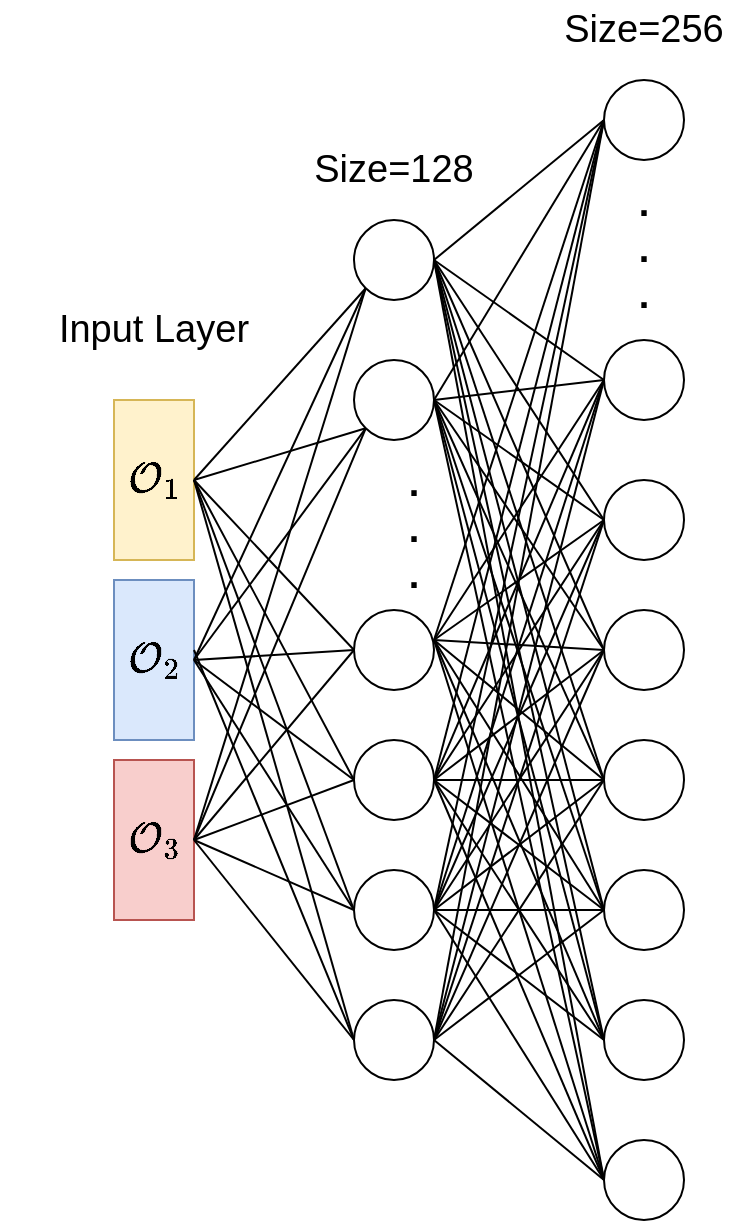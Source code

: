 <mxfile version="17.4.1" type="github">
  <diagram id="-Sexu2maYcwtLFaurk-1" name="Page-1">
    <mxGraphModel dx="1422" dy="1941" grid="1" gridSize="10" guides="1" tooltips="1" connect="1" arrows="1" fold="1" page="1" pageScale="1" pageWidth="827" pageHeight="1169" math="1" shadow="0">
      <root>
        <mxCell id="0" />
        <mxCell id="1" parent="0" />
        <mxCell id="4HOJ1W6OORdBetc6F2B2-1" value="" style="rounded=0;whiteSpace=wrap;html=1;fillColor=#fff2cc;strokeColor=#d6b656;" vertex="1" parent="1">
          <mxGeometry x="160" y="160" width="40" height="80" as="geometry" />
        </mxCell>
        <mxCell id="4HOJ1W6OORdBetc6F2B2-2" value="" style="rounded=0;whiteSpace=wrap;html=1;fillColor=#dae8fc;strokeColor=#6c8ebf;" vertex="1" parent="1">
          <mxGeometry x="160" y="250" width="40" height="80" as="geometry" />
        </mxCell>
        <mxCell id="4HOJ1W6OORdBetc6F2B2-3" value="" style="rounded=0;whiteSpace=wrap;html=1;fillColor=#f8cecc;strokeColor=#b85450;" vertex="1" parent="1">
          <mxGeometry x="160" y="340" width="40" height="80" as="geometry" />
        </mxCell>
        <mxCell id="4HOJ1W6OORdBetc6F2B2-4" value="&lt;font style=&quot;font-size: 18px&quot;&gt;$$\mathcal{O}_1$$&lt;/font&gt;" style="text;html=1;strokeColor=none;fillColor=none;align=center;verticalAlign=middle;whiteSpace=wrap;rounded=0;" vertex="1" parent="1">
          <mxGeometry x="150" y="185" width="60" height="30" as="geometry" />
        </mxCell>
        <mxCell id="4HOJ1W6OORdBetc6F2B2-5" value="&lt;font style=&quot;font-size: 18px&quot;&gt;$$\mathcal{O}_2$$&lt;/font&gt;" style="text;html=1;strokeColor=none;fillColor=none;align=center;verticalAlign=middle;whiteSpace=wrap;rounded=0;" vertex="1" parent="1">
          <mxGeometry x="150" y="275" width="60" height="30" as="geometry" />
        </mxCell>
        <mxCell id="4HOJ1W6OORdBetc6F2B2-6" value="&lt;font style=&quot;font-size: 18px&quot;&gt;$$\mathcal{O}_3$$&lt;/font&gt;" style="text;html=1;strokeColor=none;fillColor=none;align=center;verticalAlign=middle;whiteSpace=wrap;rounded=0;" vertex="1" parent="1">
          <mxGeometry x="150" y="365" width="60" height="30" as="geometry" />
        </mxCell>
        <mxCell id="4HOJ1W6OORdBetc6F2B2-7" value="" style="ellipse;whiteSpace=wrap;html=1;aspect=fixed;fontSize=18;" vertex="1" parent="1">
          <mxGeometry x="280" y="460" width="40" height="40" as="geometry" />
        </mxCell>
        <mxCell id="4HOJ1W6OORdBetc6F2B2-10" value="" style="ellipse;whiteSpace=wrap;html=1;aspect=fixed;fontSize=18;" vertex="1" parent="1">
          <mxGeometry x="280" y="265" width="40" height="40" as="geometry" />
        </mxCell>
        <mxCell id="4HOJ1W6OORdBetc6F2B2-11" value="" style="ellipse;whiteSpace=wrap;html=1;aspect=fixed;fontSize=18;" vertex="1" parent="1">
          <mxGeometry x="280" y="140" width="40" height="40" as="geometry" />
        </mxCell>
        <mxCell id="4HOJ1W6OORdBetc6F2B2-12" value="" style="ellipse;whiteSpace=wrap;html=1;aspect=fixed;fontSize=18;" vertex="1" parent="1">
          <mxGeometry x="280" y="330" width="40" height="40" as="geometry" />
        </mxCell>
        <mxCell id="4HOJ1W6OORdBetc6F2B2-13" value="" style="ellipse;whiteSpace=wrap;html=1;aspect=fixed;fontSize=18;" vertex="1" parent="1">
          <mxGeometry x="280" y="395" width="40" height="40" as="geometry" />
        </mxCell>
        <mxCell id="4HOJ1W6OORdBetc6F2B2-15" value="&lt;div&gt;&lt;b&gt;.&lt;/b&gt;&lt;/div&gt;&lt;div&gt;&lt;b&gt;.&lt;/b&gt;&lt;/div&gt;&lt;div&gt;&lt;b&gt;.&lt;br&gt;&lt;/b&gt;&lt;/div&gt;" style="text;html=1;strokeColor=none;fillColor=none;align=center;verticalAlign=middle;whiteSpace=wrap;rounded=0;fontSize=19;" vertex="1" parent="1">
          <mxGeometry x="395" y="70" width="60" height="30" as="geometry" />
        </mxCell>
        <mxCell id="4HOJ1W6OORdBetc6F2B2-19" value="" style="ellipse;whiteSpace=wrap;html=1;aspect=fixed;fontSize=18;" vertex="1" parent="1">
          <mxGeometry x="280" y="70" width="40" height="40" as="geometry" />
        </mxCell>
        <mxCell id="4HOJ1W6OORdBetc6F2B2-21" value="" style="endArrow=none;html=1;rounded=0;fontSize=19;entryX=0;entryY=1;entryDx=0;entryDy=0;" edge="1" parent="1" target="4HOJ1W6OORdBetc6F2B2-19">
          <mxGeometry width="50" height="50" relative="1" as="geometry">
            <mxPoint x="200" y="200" as="sourcePoint" />
            <mxPoint x="250" y="150" as="targetPoint" />
          </mxGeometry>
        </mxCell>
        <mxCell id="4HOJ1W6OORdBetc6F2B2-22" value="" style="endArrow=none;html=1;rounded=0;fontSize=19;entryX=0;entryY=1;entryDx=0;entryDy=0;" edge="1" parent="1" target="4HOJ1W6OORdBetc6F2B2-11">
          <mxGeometry width="50" height="50" relative="1" as="geometry">
            <mxPoint x="200" y="200" as="sourcePoint" />
            <mxPoint x="250" y="150" as="targetPoint" />
          </mxGeometry>
        </mxCell>
        <mxCell id="4HOJ1W6OORdBetc6F2B2-23" value="" style="endArrow=none;html=1;rounded=0;fontSize=19;entryX=0;entryY=0.5;entryDx=0;entryDy=0;" edge="1" parent="1" target="4HOJ1W6OORdBetc6F2B2-10">
          <mxGeometry width="50" height="50" relative="1" as="geometry">
            <mxPoint x="200" y="200" as="sourcePoint" />
            <mxPoint x="250" y="150" as="targetPoint" />
          </mxGeometry>
        </mxCell>
        <mxCell id="4HOJ1W6OORdBetc6F2B2-25" value="" style="endArrow=none;html=1;rounded=0;fontSize=19;entryX=0;entryY=0.5;entryDx=0;entryDy=0;" edge="1" parent="1" target="4HOJ1W6OORdBetc6F2B2-12">
          <mxGeometry width="50" height="50" relative="1" as="geometry">
            <mxPoint x="200" y="200" as="sourcePoint" />
            <mxPoint x="250" y="150" as="targetPoint" />
          </mxGeometry>
        </mxCell>
        <mxCell id="4HOJ1W6OORdBetc6F2B2-26" value="" style="endArrow=none;html=1;rounded=0;fontSize=19;entryX=0;entryY=0.5;entryDx=0;entryDy=0;" edge="1" parent="1" target="4HOJ1W6OORdBetc6F2B2-13">
          <mxGeometry width="50" height="50" relative="1" as="geometry">
            <mxPoint x="200" y="200" as="sourcePoint" />
            <mxPoint x="250" y="150" as="targetPoint" />
          </mxGeometry>
        </mxCell>
        <mxCell id="4HOJ1W6OORdBetc6F2B2-28" value="" style="endArrow=none;html=1;rounded=0;fontSize=19;entryX=0;entryY=0.5;entryDx=0;entryDy=0;" edge="1" parent="1" target="4HOJ1W6OORdBetc6F2B2-7">
          <mxGeometry width="50" height="50" relative="1" as="geometry">
            <mxPoint x="200" y="200" as="sourcePoint" />
            <mxPoint x="250" y="150" as="targetPoint" />
          </mxGeometry>
        </mxCell>
        <mxCell id="4HOJ1W6OORdBetc6F2B2-29" value="" style="endArrow=none;html=1;rounded=0;fontSize=19;entryX=0;entryY=1;entryDx=0;entryDy=0;" edge="1" parent="1" target="4HOJ1W6OORdBetc6F2B2-19">
          <mxGeometry width="50" height="50" relative="1" as="geometry">
            <mxPoint x="200" y="290" as="sourcePoint" />
            <mxPoint x="250" y="240" as="targetPoint" />
          </mxGeometry>
        </mxCell>
        <mxCell id="4HOJ1W6OORdBetc6F2B2-30" value="" style="endArrow=none;html=1;rounded=0;fontSize=19;entryX=0;entryY=1;entryDx=0;entryDy=0;" edge="1" parent="1" target="4HOJ1W6OORdBetc6F2B2-11">
          <mxGeometry width="50" height="50" relative="1" as="geometry">
            <mxPoint x="200" y="290" as="sourcePoint" />
            <mxPoint x="250" y="240" as="targetPoint" />
          </mxGeometry>
        </mxCell>
        <mxCell id="4HOJ1W6OORdBetc6F2B2-31" value="" style="endArrow=none;html=1;rounded=0;fontSize=19;entryX=0;entryY=0.5;entryDx=0;entryDy=0;" edge="1" parent="1" target="4HOJ1W6OORdBetc6F2B2-10">
          <mxGeometry width="50" height="50" relative="1" as="geometry">
            <mxPoint x="200" y="290" as="sourcePoint" />
            <mxPoint x="250" y="240" as="targetPoint" />
          </mxGeometry>
        </mxCell>
        <mxCell id="4HOJ1W6OORdBetc6F2B2-32" value="" style="endArrow=none;html=1;rounded=0;fontSize=19;entryX=0;entryY=0.5;entryDx=0;entryDy=0;" edge="1" parent="1" target="4HOJ1W6OORdBetc6F2B2-12">
          <mxGeometry width="50" height="50" relative="1" as="geometry">
            <mxPoint x="200" y="290" as="sourcePoint" />
            <mxPoint x="250" y="240" as="targetPoint" />
          </mxGeometry>
        </mxCell>
        <mxCell id="4HOJ1W6OORdBetc6F2B2-33" value="" style="endArrow=none;html=1;rounded=0;fontSize=19;entryX=0;entryY=0.5;entryDx=0;entryDy=0;" edge="1" parent="1" target="4HOJ1W6OORdBetc6F2B2-13">
          <mxGeometry width="50" height="50" relative="1" as="geometry">
            <mxPoint x="200" y="290" as="sourcePoint" />
            <mxPoint x="250" y="240" as="targetPoint" />
          </mxGeometry>
        </mxCell>
        <mxCell id="4HOJ1W6OORdBetc6F2B2-34" value="" style="endArrow=none;html=1;rounded=0;fontSize=19;entryX=0;entryY=0.5;entryDx=0;entryDy=0;" edge="1" parent="1" target="4HOJ1W6OORdBetc6F2B2-7">
          <mxGeometry width="50" height="50" relative="1" as="geometry">
            <mxPoint x="200" y="285" as="sourcePoint" />
            <mxPoint x="240" y="475" as="targetPoint" />
          </mxGeometry>
        </mxCell>
        <mxCell id="4HOJ1W6OORdBetc6F2B2-35" value="" style="endArrow=none;html=1;rounded=0;fontSize=19;entryX=0;entryY=1;entryDx=0;entryDy=0;" edge="1" parent="1" target="4HOJ1W6OORdBetc6F2B2-19">
          <mxGeometry width="50" height="50" relative="1" as="geometry">
            <mxPoint x="200" y="380" as="sourcePoint" />
            <mxPoint x="250" y="330" as="targetPoint" />
          </mxGeometry>
        </mxCell>
        <mxCell id="4HOJ1W6OORdBetc6F2B2-36" value="" style="endArrow=none;html=1;rounded=0;fontSize=19;entryX=0;entryY=1;entryDx=0;entryDy=0;" edge="1" parent="1" target="4HOJ1W6OORdBetc6F2B2-11">
          <mxGeometry width="50" height="50" relative="1" as="geometry">
            <mxPoint x="200" y="380" as="sourcePoint" />
            <mxPoint x="250" y="330" as="targetPoint" />
          </mxGeometry>
        </mxCell>
        <mxCell id="4HOJ1W6OORdBetc6F2B2-37" value="" style="endArrow=none;html=1;rounded=0;fontSize=19;entryX=0;entryY=0.5;entryDx=0;entryDy=0;" edge="1" parent="1" target="4HOJ1W6OORdBetc6F2B2-10">
          <mxGeometry width="50" height="50" relative="1" as="geometry">
            <mxPoint x="200" y="380" as="sourcePoint" />
            <mxPoint x="250" y="330" as="targetPoint" />
          </mxGeometry>
        </mxCell>
        <mxCell id="4HOJ1W6OORdBetc6F2B2-38" value="" style="endArrow=none;html=1;rounded=0;fontSize=19;entryX=0;entryY=0.5;entryDx=0;entryDy=0;" edge="1" parent="1" target="4HOJ1W6OORdBetc6F2B2-12">
          <mxGeometry width="50" height="50" relative="1" as="geometry">
            <mxPoint x="200" y="380" as="sourcePoint" />
            <mxPoint x="250" y="330" as="targetPoint" />
          </mxGeometry>
        </mxCell>
        <mxCell id="4HOJ1W6OORdBetc6F2B2-39" value="" style="endArrow=none;html=1;rounded=0;fontSize=19;entryX=0;entryY=0.5;entryDx=0;entryDy=0;" edge="1" parent="1" target="4HOJ1W6OORdBetc6F2B2-13">
          <mxGeometry width="50" height="50" relative="1" as="geometry">
            <mxPoint x="200" y="380" as="sourcePoint" />
            <mxPoint x="240" y="410" as="targetPoint" />
          </mxGeometry>
        </mxCell>
        <mxCell id="4HOJ1W6OORdBetc6F2B2-40" value="" style="endArrow=none;html=1;rounded=0;fontSize=19;entryX=0;entryY=0.5;entryDx=0;entryDy=0;" edge="1" parent="1" target="4HOJ1W6OORdBetc6F2B2-7">
          <mxGeometry width="50" height="50" relative="1" as="geometry">
            <mxPoint x="200" y="380" as="sourcePoint" />
            <mxPoint x="240" y="480" as="targetPoint" />
          </mxGeometry>
        </mxCell>
        <mxCell id="4HOJ1W6OORdBetc6F2B2-41" value="Input Layer" style="text;html=1;strokeColor=none;fillColor=none;align=center;verticalAlign=middle;whiteSpace=wrap;rounded=0;fontSize=19;" vertex="1" parent="1">
          <mxGeometry x="125" y="110" width="110" height="30" as="geometry" />
        </mxCell>
        <mxCell id="4HOJ1W6OORdBetc6F2B2-44" value="" style="ellipse;whiteSpace=wrap;html=1;aspect=fixed;fontSize=18;" vertex="1" parent="1">
          <mxGeometry x="405" width="40" height="40" as="geometry" />
        </mxCell>
        <mxCell id="4HOJ1W6OORdBetc6F2B2-45" value="" style="ellipse;whiteSpace=wrap;html=1;aspect=fixed;fontSize=18;" vertex="1" parent="1">
          <mxGeometry x="405" y="130" width="40" height="40" as="geometry" />
        </mxCell>
        <mxCell id="4HOJ1W6OORdBetc6F2B2-46" value="" style="ellipse;whiteSpace=wrap;html=1;aspect=fixed;fontSize=18;" vertex="1" parent="1">
          <mxGeometry x="405" y="265" width="40" height="40" as="geometry" />
        </mxCell>
        <mxCell id="4HOJ1W6OORdBetc6F2B2-47" value="Size=128" style="text;html=1;strokeColor=none;fillColor=none;align=center;verticalAlign=middle;whiteSpace=wrap;rounded=0;fontSize=19;" vertex="1" parent="1">
          <mxGeometry x="245" y="30" width="110" height="30" as="geometry" />
        </mxCell>
        <mxCell id="4HOJ1W6OORdBetc6F2B2-48" value="Size=256" style="text;html=1;strokeColor=none;fillColor=none;align=center;verticalAlign=middle;whiteSpace=wrap;rounded=0;fontSize=19;" vertex="1" parent="1">
          <mxGeometry x="370" y="-40" width="110" height="30" as="geometry" />
        </mxCell>
        <mxCell id="4HOJ1W6OORdBetc6F2B2-49" value="&lt;div&gt;&lt;b&gt;.&lt;/b&gt;&lt;/div&gt;&lt;div&gt;&lt;b&gt;.&lt;/b&gt;&lt;/div&gt;&lt;div&gt;&lt;b&gt;.&lt;br&gt;&lt;/b&gt;&lt;/div&gt;" style="text;html=1;strokeColor=none;fillColor=none;align=center;verticalAlign=middle;whiteSpace=wrap;rounded=0;fontSize=19;" vertex="1" parent="1">
          <mxGeometry x="280" y="210" width="60" height="30" as="geometry" />
        </mxCell>
        <mxCell id="4HOJ1W6OORdBetc6F2B2-50" value="" style="ellipse;whiteSpace=wrap;html=1;aspect=fixed;fontSize=18;" vertex="1" parent="1">
          <mxGeometry x="405" y="330" width="40" height="40" as="geometry" />
        </mxCell>
        <mxCell id="4HOJ1W6OORdBetc6F2B2-52" value="" style="ellipse;whiteSpace=wrap;html=1;aspect=fixed;fontSize=18;" vertex="1" parent="1">
          <mxGeometry x="405" y="395" width="40" height="40" as="geometry" />
        </mxCell>
        <mxCell id="4HOJ1W6OORdBetc6F2B2-53" value="" style="ellipse;whiteSpace=wrap;html=1;aspect=fixed;fontSize=18;" vertex="1" parent="1">
          <mxGeometry x="405" y="460" width="40" height="40" as="geometry" />
        </mxCell>
        <mxCell id="4HOJ1W6OORdBetc6F2B2-54" value="" style="ellipse;whiteSpace=wrap;html=1;aspect=fixed;fontSize=18;" vertex="1" parent="1">
          <mxGeometry x="405" y="530" width="40" height="40" as="geometry" />
        </mxCell>
        <mxCell id="4HOJ1W6OORdBetc6F2B2-55" value="" style="ellipse;whiteSpace=wrap;html=1;aspect=fixed;fontSize=18;" vertex="1" parent="1">
          <mxGeometry x="405" y="200" width="40" height="40" as="geometry" />
        </mxCell>
        <mxCell id="4HOJ1W6OORdBetc6F2B2-56" value="" style="endArrow=none;html=1;rounded=0;fontSize=19;entryX=0;entryY=0.5;entryDx=0;entryDy=0;" edge="1" parent="1" target="4HOJ1W6OORdBetc6F2B2-44">
          <mxGeometry width="50" height="50" relative="1" as="geometry">
            <mxPoint x="320" y="90" as="sourcePoint" />
            <mxPoint x="380" y="20" as="targetPoint" />
            <Array as="points" />
          </mxGeometry>
        </mxCell>
        <mxCell id="4HOJ1W6OORdBetc6F2B2-57" value="" style="endArrow=none;html=1;rounded=0;fontSize=19;entryX=0;entryY=0.5;entryDx=0;entryDy=0;" edge="1" parent="1" target="4HOJ1W6OORdBetc6F2B2-45">
          <mxGeometry width="50" height="50" relative="1" as="geometry">
            <mxPoint x="320" y="90" as="sourcePoint" />
            <mxPoint x="370" y="40" as="targetPoint" />
          </mxGeometry>
        </mxCell>
        <mxCell id="4HOJ1W6OORdBetc6F2B2-59" value="" style="endArrow=none;html=1;rounded=0;fontSize=19;entryX=0;entryY=0.5;entryDx=0;entryDy=0;" edge="1" parent="1" target="4HOJ1W6OORdBetc6F2B2-55">
          <mxGeometry width="50" height="50" relative="1" as="geometry">
            <mxPoint x="320" y="90" as="sourcePoint" />
            <mxPoint x="370" y="40" as="targetPoint" />
          </mxGeometry>
        </mxCell>
        <mxCell id="4HOJ1W6OORdBetc6F2B2-60" value="" style="endArrow=none;html=1;rounded=0;fontSize=19;entryX=0;entryY=0.5;entryDx=0;entryDy=0;" edge="1" parent="1" target="4HOJ1W6OORdBetc6F2B2-46">
          <mxGeometry width="50" height="50" relative="1" as="geometry">
            <mxPoint x="320" y="90" as="sourcePoint" />
            <mxPoint x="370" y="40" as="targetPoint" />
          </mxGeometry>
        </mxCell>
        <mxCell id="4HOJ1W6OORdBetc6F2B2-61" value="" style="endArrow=none;html=1;rounded=0;fontSize=19;entryX=0;entryY=0.5;entryDx=0;entryDy=0;" edge="1" parent="1" target="4HOJ1W6OORdBetc6F2B2-50">
          <mxGeometry width="50" height="50" relative="1" as="geometry">
            <mxPoint x="320" y="90" as="sourcePoint" />
            <mxPoint x="370" y="40" as="targetPoint" />
          </mxGeometry>
        </mxCell>
        <mxCell id="4HOJ1W6OORdBetc6F2B2-62" value="" style="endArrow=none;html=1;rounded=0;fontSize=19;entryX=0;entryY=0.5;entryDx=0;entryDy=0;" edge="1" parent="1" target="4HOJ1W6OORdBetc6F2B2-52">
          <mxGeometry width="50" height="50" relative="1" as="geometry">
            <mxPoint x="320" y="90" as="sourcePoint" />
            <mxPoint x="370" y="40" as="targetPoint" />
          </mxGeometry>
        </mxCell>
        <mxCell id="4HOJ1W6OORdBetc6F2B2-63" value="" style="endArrow=none;html=1;rounded=0;fontSize=19;entryX=0;entryY=0.5;entryDx=0;entryDy=0;" edge="1" parent="1" target="4HOJ1W6OORdBetc6F2B2-53">
          <mxGeometry width="50" height="50" relative="1" as="geometry">
            <mxPoint x="320" y="90" as="sourcePoint" />
            <mxPoint x="370" y="40" as="targetPoint" />
          </mxGeometry>
        </mxCell>
        <mxCell id="4HOJ1W6OORdBetc6F2B2-64" value="" style="endArrow=none;html=1;rounded=0;fontSize=19;entryX=0;entryY=0.5;entryDx=0;entryDy=0;" edge="1" parent="1" target="4HOJ1W6OORdBetc6F2B2-54">
          <mxGeometry width="50" height="50" relative="1" as="geometry">
            <mxPoint x="320" y="90" as="sourcePoint" />
            <mxPoint x="370" y="40" as="targetPoint" />
          </mxGeometry>
        </mxCell>
        <mxCell id="4HOJ1W6OORdBetc6F2B2-65" value="" style="endArrow=none;html=1;rounded=0;fontSize=19;entryX=0;entryY=0.5;entryDx=0;entryDy=0;" edge="1" parent="1" target="4HOJ1W6OORdBetc6F2B2-44">
          <mxGeometry width="50" height="50" relative="1" as="geometry">
            <mxPoint x="320" y="160" as="sourcePoint" />
            <mxPoint x="370" y="110" as="targetPoint" />
          </mxGeometry>
        </mxCell>
        <mxCell id="4HOJ1W6OORdBetc6F2B2-66" value="" style="endArrow=none;html=1;rounded=0;fontSize=19;entryX=0;entryY=0.5;entryDx=0;entryDy=0;" edge="1" parent="1" target="4HOJ1W6OORdBetc6F2B2-45">
          <mxGeometry width="50" height="50" relative="1" as="geometry">
            <mxPoint x="320" y="160" as="sourcePoint" />
            <mxPoint x="370" y="110" as="targetPoint" />
          </mxGeometry>
        </mxCell>
        <mxCell id="4HOJ1W6OORdBetc6F2B2-67" value="" style="endArrow=none;html=1;rounded=0;fontSize=19;entryX=0;entryY=0.5;entryDx=0;entryDy=0;" edge="1" parent="1" target="4HOJ1W6OORdBetc6F2B2-55">
          <mxGeometry width="50" height="50" relative="1" as="geometry">
            <mxPoint x="320" y="160" as="sourcePoint" />
            <mxPoint x="380" y="220" as="targetPoint" />
          </mxGeometry>
        </mxCell>
        <mxCell id="4HOJ1W6OORdBetc6F2B2-68" value="" style="endArrow=none;html=1;rounded=0;fontSize=19;entryX=0;entryY=0.5;entryDx=0;entryDy=0;" edge="1" parent="1" target="4HOJ1W6OORdBetc6F2B2-46">
          <mxGeometry width="50" height="50" relative="1" as="geometry">
            <mxPoint x="320" y="160" as="sourcePoint" />
            <mxPoint x="370" y="110" as="targetPoint" />
          </mxGeometry>
        </mxCell>
        <mxCell id="4HOJ1W6OORdBetc6F2B2-69" value="" style="endArrow=none;html=1;rounded=0;fontSize=19;entryX=0;entryY=0.5;entryDx=0;entryDy=0;" edge="1" parent="1" target="4HOJ1W6OORdBetc6F2B2-50">
          <mxGeometry width="50" height="50" relative="1" as="geometry">
            <mxPoint x="320" y="160" as="sourcePoint" />
            <mxPoint x="370" y="110" as="targetPoint" />
          </mxGeometry>
        </mxCell>
        <mxCell id="4HOJ1W6OORdBetc6F2B2-70" value="" style="endArrow=none;html=1;rounded=0;fontSize=19;entryX=0;entryY=0.5;entryDx=0;entryDy=0;" edge="1" parent="1" target="4HOJ1W6OORdBetc6F2B2-52">
          <mxGeometry width="50" height="50" relative="1" as="geometry">
            <mxPoint x="320" y="160" as="sourcePoint" />
            <mxPoint x="370" y="110" as="targetPoint" />
          </mxGeometry>
        </mxCell>
        <mxCell id="4HOJ1W6OORdBetc6F2B2-71" value="" style="endArrow=none;html=1;rounded=0;fontSize=19;entryX=0;entryY=0.5;entryDx=0;entryDy=0;" edge="1" parent="1" target="4HOJ1W6OORdBetc6F2B2-53">
          <mxGeometry width="50" height="50" relative="1" as="geometry">
            <mxPoint x="320" y="160" as="sourcePoint" />
            <mxPoint x="370" y="110" as="targetPoint" />
          </mxGeometry>
        </mxCell>
        <mxCell id="4HOJ1W6OORdBetc6F2B2-72" value="" style="endArrow=none;html=1;rounded=0;fontSize=19;entryX=0;entryY=0.5;entryDx=0;entryDy=0;" edge="1" parent="1" target="4HOJ1W6OORdBetc6F2B2-54">
          <mxGeometry width="50" height="50" relative="1" as="geometry">
            <mxPoint x="320" y="160" as="sourcePoint" />
            <mxPoint x="370" y="110" as="targetPoint" />
          </mxGeometry>
        </mxCell>
        <mxCell id="4HOJ1W6OORdBetc6F2B2-73" value="" style="endArrow=none;html=1;rounded=0;fontSize=19;entryX=0;entryY=0.5;entryDx=0;entryDy=0;" edge="1" parent="1" target="4HOJ1W6OORdBetc6F2B2-44">
          <mxGeometry width="50" height="50" relative="1" as="geometry">
            <mxPoint x="320" y="280" as="sourcePoint" />
            <mxPoint x="370" y="230" as="targetPoint" />
          </mxGeometry>
        </mxCell>
        <mxCell id="4HOJ1W6OORdBetc6F2B2-74" value="" style="endArrow=none;html=1;rounded=0;fontSize=19;entryX=0;entryY=0.5;entryDx=0;entryDy=0;" edge="1" parent="1" target="4HOJ1W6OORdBetc6F2B2-45">
          <mxGeometry width="50" height="50" relative="1" as="geometry">
            <mxPoint x="320" y="280" as="sourcePoint" />
            <mxPoint x="380" y="150" as="targetPoint" />
          </mxGeometry>
        </mxCell>
        <mxCell id="4HOJ1W6OORdBetc6F2B2-75" value="" style="endArrow=none;html=1;rounded=0;fontSize=19;entryX=0;entryY=0.5;entryDx=0;entryDy=0;" edge="1" parent="1" target="4HOJ1W6OORdBetc6F2B2-55">
          <mxGeometry width="50" height="50" relative="1" as="geometry">
            <mxPoint x="320" y="280" as="sourcePoint" />
            <mxPoint x="370" y="230" as="targetPoint" />
          </mxGeometry>
        </mxCell>
        <mxCell id="4HOJ1W6OORdBetc6F2B2-76" value="" style="endArrow=none;html=1;rounded=0;fontSize=19;entryX=0;entryY=0.5;entryDx=0;entryDy=0;" edge="1" parent="1" target="4HOJ1W6OORdBetc6F2B2-46">
          <mxGeometry width="50" height="50" relative="1" as="geometry">
            <mxPoint x="320" y="280" as="sourcePoint" />
            <mxPoint x="370" y="230" as="targetPoint" />
          </mxGeometry>
        </mxCell>
        <mxCell id="4HOJ1W6OORdBetc6F2B2-77" value="" style="endArrow=none;html=1;rounded=0;fontSize=19;entryX=0;entryY=0.5;entryDx=0;entryDy=0;" edge="1" parent="1" target="4HOJ1W6OORdBetc6F2B2-50">
          <mxGeometry width="50" height="50" relative="1" as="geometry">
            <mxPoint x="320" y="280" as="sourcePoint" />
            <mxPoint x="370" y="230" as="targetPoint" />
          </mxGeometry>
        </mxCell>
        <mxCell id="4HOJ1W6OORdBetc6F2B2-80" value="" style="endArrow=none;html=1;rounded=0;fontSize=19;entryX=0;entryY=0.5;entryDx=0;entryDy=0;" edge="1" parent="1" target="4HOJ1W6OORdBetc6F2B2-54">
          <mxGeometry width="50" height="50" relative="1" as="geometry">
            <mxPoint x="320" y="280" as="sourcePoint" />
            <mxPoint x="370" y="230" as="targetPoint" />
          </mxGeometry>
        </mxCell>
        <mxCell id="4HOJ1W6OORdBetc6F2B2-81" value="" style="endArrow=none;html=1;rounded=0;fontSize=19;entryX=0;entryY=0.5;entryDx=0;entryDy=0;" edge="1" parent="1" target="4HOJ1W6OORdBetc6F2B2-44">
          <mxGeometry width="50" height="50" relative="1" as="geometry">
            <mxPoint x="320" y="350" as="sourcePoint" />
            <mxPoint x="370" y="300" as="targetPoint" />
          </mxGeometry>
        </mxCell>
        <mxCell id="4HOJ1W6OORdBetc6F2B2-82" value="" style="endArrow=none;html=1;rounded=0;fontSize=19;entryX=0;entryY=0.5;entryDx=0;entryDy=0;" edge="1" parent="1" target="4HOJ1W6OORdBetc6F2B2-45">
          <mxGeometry width="50" height="50" relative="1" as="geometry">
            <mxPoint x="320" y="350" as="sourcePoint" />
            <mxPoint x="370" y="300" as="targetPoint" />
          </mxGeometry>
        </mxCell>
        <mxCell id="4HOJ1W6OORdBetc6F2B2-83" value="" style="endArrow=none;html=1;rounded=0;fontSize=19;entryX=0;entryY=0.5;entryDx=0;entryDy=0;" edge="1" parent="1" target="4HOJ1W6OORdBetc6F2B2-55">
          <mxGeometry width="50" height="50" relative="1" as="geometry">
            <mxPoint x="320" y="350" as="sourcePoint" />
            <mxPoint x="370" y="300" as="targetPoint" />
          </mxGeometry>
        </mxCell>
        <mxCell id="4HOJ1W6OORdBetc6F2B2-84" value="" style="endArrow=none;html=1;rounded=0;fontSize=19;entryX=0;entryY=0.5;entryDx=0;entryDy=0;" edge="1" parent="1" target="4HOJ1W6OORdBetc6F2B2-46">
          <mxGeometry width="50" height="50" relative="1" as="geometry">
            <mxPoint x="320" y="350" as="sourcePoint" />
            <mxPoint x="370" y="300" as="targetPoint" />
          </mxGeometry>
        </mxCell>
        <mxCell id="4HOJ1W6OORdBetc6F2B2-85" value="" style="endArrow=none;html=1;rounded=0;fontSize=19;entryX=0;entryY=0.5;entryDx=0;entryDy=0;" edge="1" parent="1" target="4HOJ1W6OORdBetc6F2B2-50">
          <mxGeometry width="50" height="50" relative="1" as="geometry">
            <mxPoint x="320" y="350" as="sourcePoint" />
            <mxPoint x="380" y="350" as="targetPoint" />
          </mxGeometry>
        </mxCell>
        <mxCell id="4HOJ1W6OORdBetc6F2B2-86" value="" style="endArrow=none;html=1;rounded=0;fontSize=19;entryX=0;entryY=0.5;entryDx=0;entryDy=0;" edge="1" parent="1" target="4HOJ1W6OORdBetc6F2B2-52">
          <mxGeometry width="50" height="50" relative="1" as="geometry">
            <mxPoint x="320" y="350" as="sourcePoint" />
            <mxPoint x="370" y="300" as="targetPoint" />
          </mxGeometry>
        </mxCell>
        <mxCell id="4HOJ1W6OORdBetc6F2B2-87" value="" style="endArrow=none;html=1;rounded=0;fontSize=19;entryX=0;entryY=0.5;entryDx=0;entryDy=0;" edge="1" parent="1" target="4HOJ1W6OORdBetc6F2B2-53">
          <mxGeometry width="50" height="50" relative="1" as="geometry">
            <mxPoint x="320" y="350" as="sourcePoint" />
            <mxPoint x="370" y="305" as="targetPoint" />
          </mxGeometry>
        </mxCell>
        <mxCell id="4HOJ1W6OORdBetc6F2B2-88" value="" style="endArrow=none;html=1;rounded=0;fontSize=19;entryX=0;entryY=0.5;entryDx=0;entryDy=0;" edge="1" parent="1" target="4HOJ1W6OORdBetc6F2B2-54">
          <mxGeometry width="50" height="50" relative="1" as="geometry">
            <mxPoint x="320" y="350" as="sourcePoint" />
            <mxPoint x="380" y="550" as="targetPoint" />
          </mxGeometry>
        </mxCell>
        <mxCell id="4HOJ1W6OORdBetc6F2B2-90" value="" style="endArrow=none;html=1;rounded=0;fontSize=19;entryX=0;entryY=0.5;entryDx=0;entryDy=0;" edge="1" parent="1" target="4HOJ1W6OORdBetc6F2B2-52">
          <mxGeometry width="50" height="50" relative="1" as="geometry">
            <mxPoint x="320" y="280" as="sourcePoint" />
            <mxPoint x="370" y="230" as="targetPoint" />
          </mxGeometry>
        </mxCell>
        <mxCell id="4HOJ1W6OORdBetc6F2B2-91" value="" style="endArrow=none;html=1;rounded=0;fontSize=19;entryX=0;entryY=0.5;entryDx=0;entryDy=0;" edge="1" parent="1" target="4HOJ1W6OORdBetc6F2B2-53">
          <mxGeometry width="50" height="50" relative="1" as="geometry">
            <mxPoint x="320" y="280" as="sourcePoint" />
            <mxPoint x="390" y="250" as="targetPoint" />
          </mxGeometry>
        </mxCell>
        <mxCell id="4HOJ1W6OORdBetc6F2B2-95" value="" style="endArrow=none;html=1;rounded=0;fontSize=19;entryX=0;entryY=0.5;entryDx=0;entryDy=0;" edge="1" parent="1" target="4HOJ1W6OORdBetc6F2B2-44">
          <mxGeometry width="50" height="50" relative="1" as="geometry">
            <mxPoint x="320" y="415" as="sourcePoint" />
            <mxPoint x="370" y="365" as="targetPoint" />
          </mxGeometry>
        </mxCell>
        <mxCell id="4HOJ1W6OORdBetc6F2B2-96" value="" style="endArrow=none;html=1;rounded=0;fontSize=19;entryX=0;entryY=0.5;entryDx=0;entryDy=0;" edge="1" parent="1" target="4HOJ1W6OORdBetc6F2B2-45">
          <mxGeometry width="50" height="50" relative="1" as="geometry">
            <mxPoint x="320" y="415" as="sourcePoint" />
            <mxPoint x="370" y="365" as="targetPoint" />
          </mxGeometry>
        </mxCell>
        <mxCell id="4HOJ1W6OORdBetc6F2B2-97" value="" style="endArrow=none;html=1;rounded=0;fontSize=19;entryX=0;entryY=0.5;entryDx=0;entryDy=0;" edge="1" parent="1" target="4HOJ1W6OORdBetc6F2B2-55">
          <mxGeometry width="50" height="50" relative="1" as="geometry">
            <mxPoint x="320" y="415" as="sourcePoint" />
            <mxPoint x="370" y="365" as="targetPoint" />
          </mxGeometry>
        </mxCell>
        <mxCell id="4HOJ1W6OORdBetc6F2B2-98" value="" style="endArrow=none;html=1;rounded=0;fontSize=19;entryX=0;entryY=0.5;entryDx=0;entryDy=0;" edge="1" parent="1" target="4HOJ1W6OORdBetc6F2B2-46">
          <mxGeometry width="50" height="50" relative="1" as="geometry">
            <mxPoint x="320" y="415" as="sourcePoint" />
            <mxPoint x="370" y="365" as="targetPoint" />
          </mxGeometry>
        </mxCell>
        <mxCell id="4HOJ1W6OORdBetc6F2B2-99" value="" style="endArrow=none;html=1;rounded=0;fontSize=19;entryX=0;entryY=0.5;entryDx=0;entryDy=0;" edge="1" parent="1" target="4HOJ1W6OORdBetc6F2B2-50">
          <mxGeometry width="50" height="50" relative="1" as="geometry">
            <mxPoint x="320" y="415" as="sourcePoint" />
            <mxPoint x="370" y="365" as="targetPoint" />
          </mxGeometry>
        </mxCell>
        <mxCell id="4HOJ1W6OORdBetc6F2B2-101" value="" style="endArrow=none;html=1;rounded=0;fontSize=19;entryX=0;entryY=0.5;entryDx=0;entryDy=0;" edge="1" parent="1" target="4HOJ1W6OORdBetc6F2B2-52">
          <mxGeometry width="50" height="50" relative="1" as="geometry">
            <mxPoint x="320" y="415" as="sourcePoint" />
            <mxPoint x="370" y="365" as="targetPoint" />
          </mxGeometry>
        </mxCell>
        <mxCell id="4HOJ1W6OORdBetc6F2B2-102" value="" style="endArrow=none;html=1;rounded=0;fontSize=19;entryX=0;entryY=0.5;entryDx=0;entryDy=0;" edge="1" parent="1" target="4HOJ1W6OORdBetc6F2B2-53">
          <mxGeometry width="50" height="50" relative="1" as="geometry">
            <mxPoint x="320" y="415" as="sourcePoint" />
            <mxPoint x="370" y="365" as="targetPoint" />
          </mxGeometry>
        </mxCell>
        <mxCell id="4HOJ1W6OORdBetc6F2B2-103" value="" style="endArrow=none;html=1;rounded=0;fontSize=19;entryX=0;entryY=0.5;entryDx=0;entryDy=0;" edge="1" parent="1" target="4HOJ1W6OORdBetc6F2B2-54">
          <mxGeometry width="50" height="50" relative="1" as="geometry">
            <mxPoint x="320" y="415" as="sourcePoint" />
            <mxPoint x="370" y="365" as="targetPoint" />
          </mxGeometry>
        </mxCell>
        <mxCell id="4HOJ1W6OORdBetc6F2B2-105" value="" style="endArrow=none;html=1;rounded=0;fontSize=19;entryX=0;entryY=0.5;entryDx=0;entryDy=0;" edge="1" parent="1" target="4HOJ1W6OORdBetc6F2B2-44">
          <mxGeometry width="50" height="50" relative="1" as="geometry">
            <mxPoint x="320" y="480" as="sourcePoint" />
            <mxPoint x="370" y="430" as="targetPoint" />
          </mxGeometry>
        </mxCell>
        <mxCell id="4HOJ1W6OORdBetc6F2B2-106" value="" style="endArrow=none;html=1;rounded=0;fontSize=19;entryX=0;entryY=0.5;entryDx=0;entryDy=0;" edge="1" parent="1" target="4HOJ1W6OORdBetc6F2B2-45">
          <mxGeometry width="50" height="50" relative="1" as="geometry">
            <mxPoint x="320" y="480" as="sourcePoint" />
            <mxPoint x="370" y="430" as="targetPoint" />
          </mxGeometry>
        </mxCell>
        <mxCell id="4HOJ1W6OORdBetc6F2B2-107" value="" style="endArrow=none;html=1;rounded=0;fontSize=19;entryX=0;entryY=0.5;entryDx=0;entryDy=0;" edge="1" parent="1" target="4HOJ1W6OORdBetc6F2B2-55">
          <mxGeometry width="50" height="50" relative="1" as="geometry">
            <mxPoint x="320" y="480" as="sourcePoint" />
            <mxPoint x="370" y="430" as="targetPoint" />
          </mxGeometry>
        </mxCell>
        <mxCell id="4HOJ1W6OORdBetc6F2B2-108" value="" style="endArrow=none;html=1;rounded=0;fontSize=19;entryX=0;entryY=0.5;entryDx=0;entryDy=0;" edge="1" parent="1" target="4HOJ1W6OORdBetc6F2B2-46">
          <mxGeometry width="50" height="50" relative="1" as="geometry">
            <mxPoint x="320" y="480" as="sourcePoint" />
            <mxPoint x="370" y="430" as="targetPoint" />
          </mxGeometry>
        </mxCell>
        <mxCell id="4HOJ1W6OORdBetc6F2B2-109" value="" style="endArrow=none;html=1;rounded=0;fontSize=19;entryX=0;entryY=0.5;entryDx=0;entryDy=0;" edge="1" parent="1" target="4HOJ1W6OORdBetc6F2B2-50">
          <mxGeometry width="50" height="50" relative="1" as="geometry">
            <mxPoint x="320" y="480" as="sourcePoint" />
            <mxPoint x="370" y="430" as="targetPoint" />
          </mxGeometry>
        </mxCell>
        <mxCell id="4HOJ1W6OORdBetc6F2B2-110" value="" style="endArrow=none;html=1;rounded=0;fontSize=19;entryX=0;entryY=0.5;entryDx=0;entryDy=0;" edge="1" parent="1" target="4HOJ1W6OORdBetc6F2B2-52">
          <mxGeometry width="50" height="50" relative="1" as="geometry">
            <mxPoint x="320" y="480" as="sourcePoint" />
            <mxPoint x="370" y="430" as="targetPoint" />
          </mxGeometry>
        </mxCell>
        <mxCell id="4HOJ1W6OORdBetc6F2B2-111" value="" style="endArrow=none;html=1;rounded=0;fontSize=19;entryX=0;entryY=0.5;entryDx=0;entryDy=0;" edge="1" parent="1" target="4HOJ1W6OORdBetc6F2B2-54">
          <mxGeometry width="50" height="50" relative="1" as="geometry">
            <mxPoint x="320" y="480" as="sourcePoint" />
            <mxPoint x="370" y="430" as="targetPoint" />
          </mxGeometry>
        </mxCell>
      </root>
    </mxGraphModel>
  </diagram>
</mxfile>
